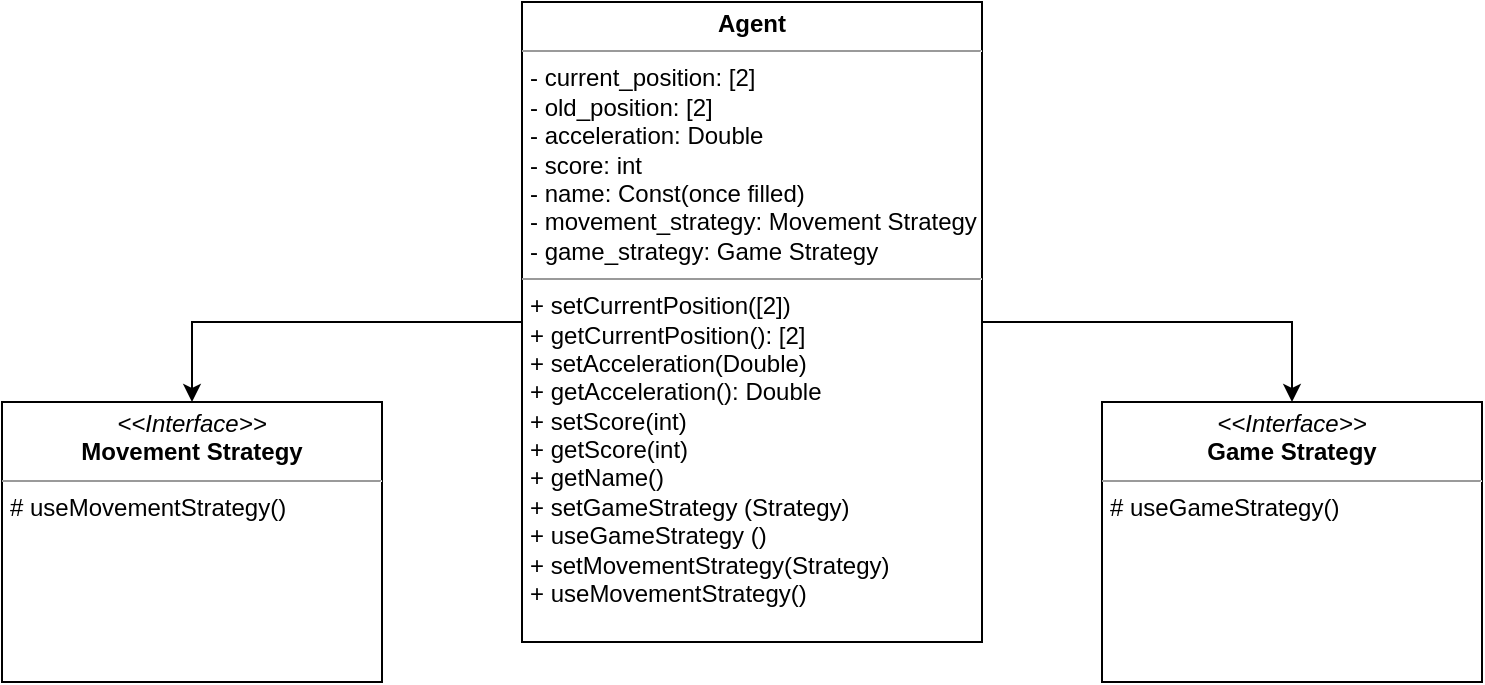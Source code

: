 <mxfile version="21.7.5" type="github">
  <diagram name="Page-1" id="c4acf3e9-155e-7222-9cf6-157b1a14988f">
    <mxGraphModel dx="1050" dy="530" grid="1" gridSize="10" guides="1" tooltips="1" connect="1" arrows="1" fold="1" page="1" pageScale="1" pageWidth="850" pageHeight="1100" background="none" math="0" shadow="0">
      <root>
        <mxCell id="0" />
        <mxCell id="1" parent="0" />
        <mxCell id="72HuINpgx5d1N0AVzlZm-8" style="edgeStyle=orthogonalEdgeStyle;rounded=0;orthogonalLoop=1;jettySize=auto;html=1;exitX=0;exitY=0.5;exitDx=0;exitDy=0;entryX=0.5;entryY=0;entryDx=0;entryDy=0;" edge="1" parent="1" source="72HuINpgx5d1N0AVzlZm-1" target="72HuINpgx5d1N0AVzlZm-11">
          <mxGeometry relative="1" as="geometry">
            <mxPoint x="200" y="155" as="targetPoint" />
          </mxGeometry>
        </mxCell>
        <mxCell id="72HuINpgx5d1N0AVzlZm-9" style="edgeStyle=orthogonalEdgeStyle;rounded=0;orthogonalLoop=1;jettySize=auto;html=1;exitX=1;exitY=0.5;exitDx=0;exitDy=0;entryX=0.5;entryY=0;entryDx=0;entryDy=0;" edge="1" parent="1" source="72HuINpgx5d1N0AVzlZm-1" target="72HuINpgx5d1N0AVzlZm-10">
          <mxGeometry relative="1" as="geometry">
            <mxPoint x="640" y="155" as="targetPoint" />
          </mxGeometry>
        </mxCell>
        <mxCell id="72HuINpgx5d1N0AVzlZm-1" value="&lt;p style=&quot;margin:0px;margin-top:4px;text-align:center;&quot;&gt;&lt;b&gt;Agent&lt;/b&gt;&lt;br&gt;&lt;/p&gt;&lt;hr size=&quot;1&quot;&gt;&lt;p style=&quot;margin:0px;margin-left:4px;&quot;&gt;- current_position: [2]&lt;br&gt;- old_position: [2]&lt;/p&gt;&lt;p style=&quot;margin:0px;margin-left:4px;&quot;&gt;- acceleration: Double&lt;/p&gt;&lt;p style=&quot;margin:0px;margin-left:4px;&quot;&gt;- score: int&lt;/p&gt;&lt;p style=&quot;margin:0px;margin-left:4px;&quot;&gt;- name: Const(once filled)&lt;/p&gt;&lt;p style=&quot;margin:0px;margin-left:4px;&quot;&gt;- movement_strategy: Movement Strategy&lt;/p&gt;&lt;p style=&quot;margin:0px;margin-left:4px;&quot;&gt;- game_strategy: Game Strategy&lt;br&gt;&lt;/p&gt;&lt;hr size=&quot;1&quot;&gt;&lt;p style=&quot;margin:0px;margin-left:4px;&quot;&gt;+ setCurrentPosition([2])&lt;br&gt;+ getCurrentPosition(): [2]&lt;/p&gt;&lt;p style=&quot;margin:0px;margin-left:4px;&quot;&gt;+ setAcceleration(Double)&lt;br&gt;+ getAcceleration(): Double&lt;/p&gt;&lt;p style=&quot;margin:0px;margin-left:4px;&quot;&gt;+ setScore(int)&lt;/p&gt;&lt;p style=&quot;margin:0px;margin-left:4px;&quot;&gt;+ getScore(int)&lt;/p&gt;&lt;p style=&quot;margin:0px;margin-left:4px;&quot;&gt;+ getName()&lt;br&gt;&lt;/p&gt;&lt;p style=&quot;margin:0px;margin-left:4px;&quot;&gt;+ setGameStrategy (Strategy)&lt;br&gt;&lt;/p&gt;&lt;p style=&quot;margin:0px;margin-left:4px;&quot;&gt;+ useGameStrategy ()&lt;/p&gt;&lt;p style=&quot;margin:0px;margin-left:4px;&quot;&gt;+ setMovementStrategy(Strategy)&lt;br&gt;&lt;/p&gt;&lt;p style=&quot;margin:0px;margin-left:4px;&quot;&gt;+ useMovementStrategy()&lt;/p&gt;" style="verticalAlign=top;align=left;overflow=fill;fontSize=12;fontFamily=Helvetica;html=1;whiteSpace=wrap;" vertex="1" parent="1">
          <mxGeometry x="310" y="40" width="230" height="320" as="geometry" />
        </mxCell>
        <mxCell id="72HuINpgx5d1N0AVzlZm-10" value="&lt;p style=&quot;margin:0px;margin-top:4px;text-align:center;&quot;&gt;&lt;i&gt;&amp;lt;&amp;lt;Interface&amp;gt;&amp;gt;&lt;/i&gt;&lt;br&gt;&lt;b&gt;Game Strategy&lt;/b&gt;&lt;br&gt;&lt;/p&gt;&lt;hr size=&quot;1&quot;&gt;&lt;p style=&quot;margin:0px;margin-left:4px;&quot;&gt;# useGameStrategy()&lt;br&gt;&lt;/p&gt;" style="verticalAlign=top;align=left;overflow=fill;fontSize=12;fontFamily=Helvetica;html=1;whiteSpace=wrap;" vertex="1" parent="1">
          <mxGeometry x="600" y="240" width="190" height="140" as="geometry" />
        </mxCell>
        <mxCell id="72HuINpgx5d1N0AVzlZm-11" value="&lt;p style=&quot;margin:0px;margin-top:4px;text-align:center;&quot;&gt;&lt;i&gt;&amp;lt;&amp;lt;Interface&amp;gt;&amp;gt;&lt;/i&gt;&lt;br&gt;&lt;b&gt;Movement Strategy&lt;/b&gt;&lt;br&gt;&lt;/p&gt;&lt;hr size=&quot;1&quot;&gt;&lt;p style=&quot;margin:0px;margin-left:4px;&quot;&gt;# useMovementStrategy()&lt;br&gt;&lt;/p&gt;" style="verticalAlign=top;align=left;overflow=fill;fontSize=12;fontFamily=Helvetica;html=1;whiteSpace=wrap;" vertex="1" parent="1">
          <mxGeometry x="50" y="240" width="190" height="140" as="geometry" />
        </mxCell>
      </root>
    </mxGraphModel>
  </diagram>
</mxfile>
